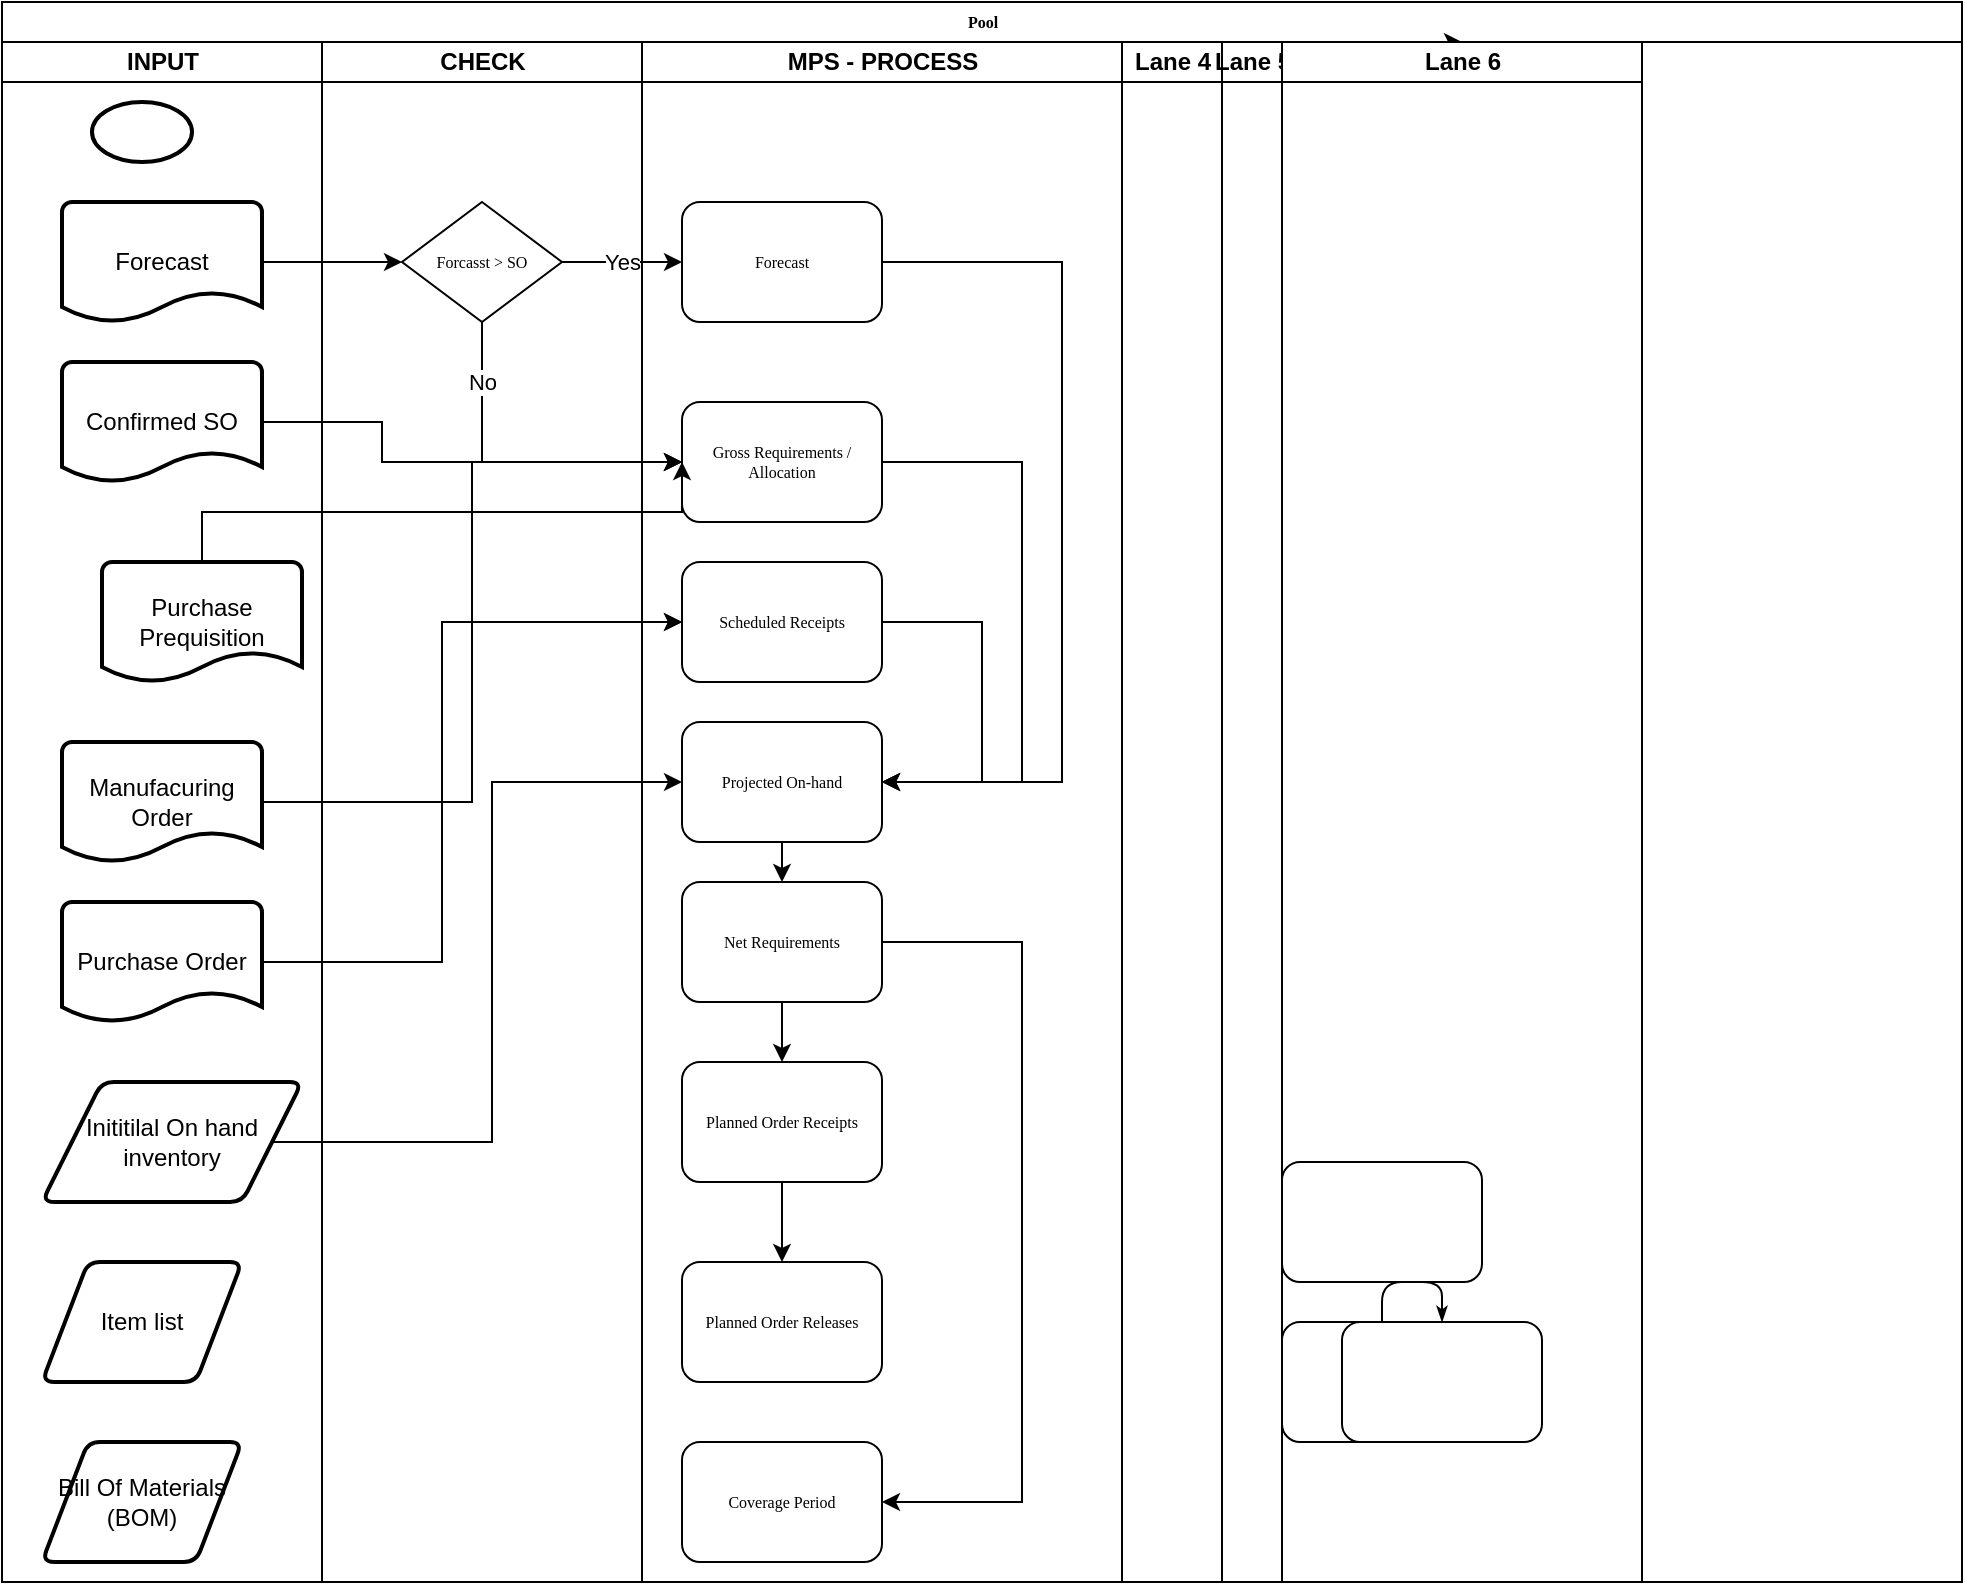<mxfile version="20.3.6" type="github">
  <diagram name="Page-1" id="74e2e168-ea6b-b213-b513-2b3c1d86103e">
    <mxGraphModel dx="1022" dy="476" grid="1" gridSize="10" guides="1" tooltips="1" connect="1" arrows="1" fold="1" page="1" pageScale="1" pageWidth="1100" pageHeight="850" background="none" math="0" shadow="0">
      <root>
        <mxCell id="0" />
        <mxCell id="1" parent="0" />
        <mxCell id="77e6c97f196da883-1" value="Pool" style="swimlane;html=1;childLayout=stackLayout;startSize=20;rounded=0;shadow=0;labelBackgroundColor=none;strokeWidth=1;fontFamily=Verdana;fontSize=8;align=center;" parent="1" vertex="1">
          <mxGeometry x="50" y="40" width="980" height="790" as="geometry" />
        </mxCell>
        <mxCell id="77e6c97f196da883-40" style="edgeStyle=orthogonalEdgeStyle;rounded=1;html=1;labelBackgroundColor=none;startArrow=none;startFill=0;startSize=5;endArrow=classicThin;endFill=1;endSize=5;jettySize=auto;orthogonalLoop=1;strokeWidth=1;fontFamily=Verdana;fontSize=8" parent="77e6c97f196da883-1" source="77e6c97f196da883-23" target="77e6c97f196da883-24" edge="1">
          <mxGeometry relative="1" as="geometry" />
        </mxCell>
        <mxCell id="77e6c97f196da883-2" value="INPUT" style="swimlane;html=1;startSize=20;" parent="77e6c97f196da883-1" vertex="1">
          <mxGeometry y="20" width="160" height="770" as="geometry" />
        </mxCell>
        <mxCell id="5kwwU9iEzWPKpDH_7ptS-1" value="Confirmed SO" style="strokeWidth=2;html=1;shape=mxgraph.flowchart.document2;whiteSpace=wrap;size=0.25;" parent="77e6c97f196da883-2" vertex="1">
          <mxGeometry x="30" y="160" width="100" height="60" as="geometry" />
        </mxCell>
        <mxCell id="5kwwU9iEzWPKpDH_7ptS-2" value="Forecast" style="strokeWidth=2;html=1;shape=mxgraph.flowchart.document2;whiteSpace=wrap;size=0.25;" parent="77e6c97f196da883-2" vertex="1">
          <mxGeometry x="30" y="80" width="100" height="60" as="geometry" />
        </mxCell>
        <mxCell id="5kwwU9iEzWPKpDH_7ptS-3" value="Manufacuring Order" style="strokeWidth=2;html=1;shape=mxgraph.flowchart.document2;whiteSpace=wrap;size=0.25;" parent="77e6c97f196da883-2" vertex="1">
          <mxGeometry x="30" y="350" width="100" height="60" as="geometry" />
        </mxCell>
        <mxCell id="5kwwU9iEzWPKpDH_7ptS-4" value="" style="strokeWidth=2;html=1;shape=mxgraph.flowchart.start_1;whiteSpace=wrap;" parent="77e6c97f196da883-2" vertex="1">
          <mxGeometry x="45" y="30" width="50" height="30" as="geometry" />
        </mxCell>
        <mxCell id="5kwwU9iEzWPKpDH_7ptS-5" value="Item list" style="shape=parallelogram;html=1;strokeWidth=2;perimeter=parallelogramPerimeter;whiteSpace=wrap;rounded=1;arcSize=12;size=0.23;" parent="77e6c97f196da883-2" vertex="1">
          <mxGeometry x="20" y="610" width="100" height="60" as="geometry" />
        </mxCell>
        <mxCell id="5kwwU9iEzWPKpDH_7ptS-47" value="Bill Of Materials&lt;br&gt;(BOM)" style="shape=parallelogram;html=1;strokeWidth=2;perimeter=parallelogramPerimeter;whiteSpace=wrap;rounded=1;arcSize=12;size=0.23;" parent="77e6c97f196da883-2" vertex="1">
          <mxGeometry x="20" y="700" width="100" height="60" as="geometry" />
        </mxCell>
        <mxCell id="5kwwU9iEzWPKpDH_7ptS-49" value="Purchase Order" style="strokeWidth=2;html=1;shape=mxgraph.flowchart.document2;whiteSpace=wrap;size=0.25;" parent="77e6c97f196da883-2" vertex="1">
          <mxGeometry x="30" y="430" width="100" height="60" as="geometry" />
        </mxCell>
        <mxCell id="9wzl4LR-gHRfUlmrai3C-31" value="Inititilal On hand inventory" style="shape=parallelogram;html=1;strokeWidth=2;perimeter=parallelogramPerimeter;whiteSpace=wrap;rounded=1;arcSize=12;size=0.23;" vertex="1" parent="77e6c97f196da883-2">
          <mxGeometry x="20" y="520" width="130" height="60" as="geometry" />
        </mxCell>
        <mxCell id="77e6c97f196da883-3" value="CHECK" style="swimlane;html=1;startSize=20;" parent="77e6c97f196da883-1" vertex="1">
          <mxGeometry x="160" y="20" width="160" height="770" as="geometry" />
        </mxCell>
        <mxCell id="77e6c97f196da883-20" value="Forcasst &amp;gt; SO" style="rhombus;whiteSpace=wrap;html=1;rounded=0;shadow=0;labelBackgroundColor=none;strokeWidth=1;fontFamily=Verdana;fontSize=8;align=center;" parent="77e6c97f196da883-3" vertex="1">
          <mxGeometry x="40" y="80" width="80" height="60" as="geometry" />
        </mxCell>
        <mxCell id="77e6c97f196da883-4" value="MPS - PROCESS" style="swimlane;html=1;startSize=20;" parent="77e6c97f196da883-1" vertex="1">
          <mxGeometry x="320" y="20" width="240" height="770" as="geometry" />
        </mxCell>
        <mxCell id="9wzl4LR-gHRfUlmrai3C-47" style="edgeStyle=elbowEdgeStyle;rounded=0;orthogonalLoop=1;jettySize=auto;html=1;entryX=1;entryY=0.5;entryDx=0;entryDy=0;" edge="1" parent="77e6c97f196da883-4" source="77e6c97f196da883-14" target="9wzl4LR-gHRfUlmrai3C-34">
          <mxGeometry relative="1" as="geometry">
            <Array as="points">
              <mxPoint x="190" y="620" />
            </Array>
          </mxGeometry>
        </mxCell>
        <mxCell id="9wzl4LR-gHRfUlmrai3C-50" style="edgeStyle=elbowEdgeStyle;rounded=0;orthogonalLoop=1;jettySize=auto;elbow=vertical;html=1;" edge="1" parent="77e6c97f196da883-4" source="77e6c97f196da883-14" target="77e6c97f196da883-21">
          <mxGeometry relative="1" as="geometry" />
        </mxCell>
        <mxCell id="77e6c97f196da883-14" value="Net Requirements" style="rounded=1;whiteSpace=wrap;html=1;shadow=0;labelBackgroundColor=none;strokeWidth=1;fontFamily=Verdana;fontSize=8;align=center;" parent="77e6c97f196da883-4" vertex="1">
          <mxGeometry x="20" y="420" width="100" height="60" as="geometry" />
        </mxCell>
        <mxCell id="9wzl4LR-gHRfUlmrai3C-52" style="edgeStyle=elbowEdgeStyle;rounded=0;orthogonalLoop=1;jettySize=auto;elbow=vertical;html=1;entryX=1;entryY=0.5;entryDx=0;entryDy=0;" edge="1" parent="77e6c97f196da883-4" source="77e6c97f196da883-12" target="9wzl4LR-gHRfUlmrai3C-30">
          <mxGeometry relative="1" as="geometry">
            <Array as="points">
              <mxPoint x="190" y="270" />
            </Array>
          </mxGeometry>
        </mxCell>
        <mxCell id="77e6c97f196da883-12" value="Gross Requirements / Allocation" style="rounded=1;whiteSpace=wrap;html=1;shadow=0;labelBackgroundColor=none;strokeWidth=1;fontFamily=Verdana;fontSize=8;align=center;" parent="77e6c97f196da883-4" vertex="1">
          <mxGeometry x="20" y="180" width="100" height="60" as="geometry" />
        </mxCell>
        <mxCell id="9wzl4LR-gHRfUlmrai3C-51" style="edgeStyle=elbowEdgeStyle;rounded=0;orthogonalLoop=1;jettySize=auto;html=1;entryX=1;entryY=0.5;entryDx=0;entryDy=0;elbow=vertical;" edge="1" parent="77e6c97f196da883-4" source="77e6c97f196da883-18" target="9wzl4LR-gHRfUlmrai3C-30">
          <mxGeometry relative="1" as="geometry">
            <Array as="points">
              <mxPoint x="210" y="240" />
            </Array>
          </mxGeometry>
        </mxCell>
        <mxCell id="77e6c97f196da883-18" value="Forecast" style="rounded=1;whiteSpace=wrap;html=1;shadow=0;labelBackgroundColor=none;strokeWidth=1;fontFamily=Verdana;fontSize=8;align=center;" parent="77e6c97f196da883-4" vertex="1">
          <mxGeometry x="20" y="80" width="100" height="60" as="geometry" />
        </mxCell>
        <mxCell id="9wzl4LR-gHRfUlmrai3C-53" style="edgeStyle=elbowEdgeStyle;rounded=0;orthogonalLoop=1;jettySize=auto;elbow=vertical;html=1;" edge="1" parent="77e6c97f196da883-4" source="77e6c97f196da883-17" target="9wzl4LR-gHRfUlmrai3C-30">
          <mxGeometry relative="1" as="geometry">
            <Array as="points">
              <mxPoint x="170" y="370" />
            </Array>
          </mxGeometry>
        </mxCell>
        <mxCell id="77e6c97f196da883-17" value="Scheduled Receipts" style="rounded=1;whiteSpace=wrap;html=1;shadow=0;labelBackgroundColor=none;strokeWidth=1;fontFamily=Verdana;fontSize=8;align=center;" parent="77e6c97f196da883-4" vertex="1">
          <mxGeometry x="20" y="260" width="100" height="60" as="geometry" />
        </mxCell>
        <mxCell id="9wzl4LR-gHRfUlmrai3C-57" style="edgeStyle=elbowEdgeStyle;rounded=0;orthogonalLoop=1;jettySize=auto;elbow=vertical;html=1;" edge="1" parent="77e6c97f196da883-4" source="9wzl4LR-gHRfUlmrai3C-30" target="77e6c97f196da883-14">
          <mxGeometry relative="1" as="geometry" />
        </mxCell>
        <mxCell id="9wzl4LR-gHRfUlmrai3C-30" value="Projected On-hand" style="rounded=1;whiteSpace=wrap;html=1;shadow=0;labelBackgroundColor=none;strokeWidth=1;fontFamily=Verdana;fontSize=8;align=center;" vertex="1" parent="77e6c97f196da883-4">
          <mxGeometry x="20" y="340" width="100" height="60" as="geometry" />
        </mxCell>
        <mxCell id="77e6c97f196da883-19" value="Planned Order Releases" style="rounded=1;whiteSpace=wrap;html=1;shadow=0;labelBackgroundColor=none;strokeWidth=1;fontFamily=Verdana;fontSize=8;align=center;" parent="77e6c97f196da883-4" vertex="1">
          <mxGeometry x="20" y="610" width="100" height="60" as="geometry" />
        </mxCell>
        <mxCell id="9wzl4LR-gHRfUlmrai3C-46" style="edgeStyle=elbowEdgeStyle;rounded=0;orthogonalLoop=1;jettySize=auto;html=1;" edge="1" parent="77e6c97f196da883-4" source="77e6c97f196da883-21" target="77e6c97f196da883-19">
          <mxGeometry relative="1" as="geometry" />
        </mxCell>
        <mxCell id="77e6c97f196da883-21" value="Planned Order Receipts" style="rounded=1;whiteSpace=wrap;html=1;shadow=0;labelBackgroundColor=none;strokeWidth=1;fontFamily=Verdana;fontSize=8;align=center;" parent="77e6c97f196da883-4" vertex="1">
          <mxGeometry x="20" y="510" width="100" height="60" as="geometry" />
        </mxCell>
        <mxCell id="9wzl4LR-gHRfUlmrai3C-34" value="Coverage Period" style="rounded=1;whiteSpace=wrap;html=1;shadow=0;labelBackgroundColor=none;strokeWidth=1;fontFamily=Verdana;fontSize=8;align=center;" vertex="1" parent="77e6c97f196da883-4">
          <mxGeometry x="20" y="700" width="100" height="60" as="geometry" />
        </mxCell>
        <mxCell id="9wzl4LR-gHRfUlmrai3C-56" style="edgeStyle=elbowEdgeStyle;rounded=0;orthogonalLoop=1;jettySize=auto;elbow=vertical;html=1;exitX=1;exitY=0;exitDx=0;exitDy=0;entryX=0.5;entryY=0;entryDx=0;entryDy=0;" edge="1" parent="77e6c97f196da883-1" source="77e6c97f196da883-5" target="77e6c97f196da883-7">
          <mxGeometry relative="1" as="geometry" />
        </mxCell>
        <mxCell id="77e6c97f196da883-5" value="Lane 4" style="swimlane;html=1;startSize=20;" parent="77e6c97f196da883-1" vertex="1">
          <mxGeometry x="560" y="20" width="50" height="770" as="geometry" />
        </mxCell>
        <mxCell id="77e6c97f196da883-6" value="Lane 5" style="swimlane;html=1;startSize=20;" parent="77e6c97f196da883-1" vertex="1">
          <mxGeometry x="610" y="20" width="30" height="770" as="geometry" />
        </mxCell>
        <mxCell id="77e6c97f196da883-22" value="" style="rounded=1;whiteSpace=wrap;html=1;shadow=0;labelBackgroundColor=none;strokeWidth=1;fontFamily=Verdana;fontSize=8;align=center;" parent="77e6c97f196da883-6" vertex="1">
          <mxGeometry x="30" y="560" width="100" height="60" as="geometry" />
        </mxCell>
        <mxCell id="77e6c97f196da883-23" value="" style="rounded=1;whiteSpace=wrap;html=1;shadow=0;labelBackgroundColor=none;strokeWidth=1;fontFamily=Verdana;fontSize=8;align=center;" parent="77e6c97f196da883-6" vertex="1">
          <mxGeometry x="30" y="640" width="100" height="60" as="geometry" />
        </mxCell>
        <mxCell id="9wzl4LR-gHRfUlmrai3C-35" style="edgeStyle=orthogonalEdgeStyle;rounded=0;orthogonalLoop=1;jettySize=auto;html=1;exitX=1;exitY=0.5;exitDx=0;exitDy=0;exitPerimeter=0;entryX=0;entryY=0.5;entryDx=0;entryDy=0;" edge="1" parent="77e6c97f196da883-1" source="5kwwU9iEzWPKpDH_7ptS-2" target="77e6c97f196da883-20">
          <mxGeometry relative="1" as="geometry" />
        </mxCell>
        <mxCell id="9wzl4LR-gHRfUlmrai3C-36" value="Yes" style="edgeStyle=orthogonalEdgeStyle;rounded=0;orthogonalLoop=1;jettySize=auto;html=1;" edge="1" parent="77e6c97f196da883-1" source="77e6c97f196da883-20" target="77e6c97f196da883-18">
          <mxGeometry relative="1" as="geometry" />
        </mxCell>
        <mxCell id="9wzl4LR-gHRfUlmrai3C-38" value="No" style="edgeStyle=orthogonalEdgeStyle;rounded=0;orthogonalLoop=1;jettySize=auto;html=1;entryX=0;entryY=0.5;entryDx=0;entryDy=0;" edge="1" parent="77e6c97f196da883-1" source="77e6c97f196da883-20" target="77e6c97f196da883-12">
          <mxGeometry x="-0.647" relative="1" as="geometry">
            <Array as="points">
              <mxPoint x="240" y="230" />
            </Array>
            <mxPoint as="offset" />
          </mxGeometry>
        </mxCell>
        <mxCell id="9wzl4LR-gHRfUlmrai3C-39" style="edgeStyle=orthogonalEdgeStyle;rounded=0;orthogonalLoop=1;jettySize=auto;html=1;entryX=0;entryY=0.5;entryDx=0;entryDy=0;" edge="1" parent="77e6c97f196da883-1" source="5kwwU9iEzWPKpDH_7ptS-1" target="77e6c97f196da883-12">
          <mxGeometry relative="1" as="geometry">
            <Array as="points">
              <mxPoint x="190" y="210" />
              <mxPoint x="190" y="230" />
            </Array>
          </mxGeometry>
        </mxCell>
        <mxCell id="9wzl4LR-gHRfUlmrai3C-41" style="edgeStyle=orthogonalEdgeStyle;rounded=0;orthogonalLoop=1;jettySize=auto;html=1;entryX=0;entryY=0.5;entryDx=0;entryDy=0;" edge="1" parent="77e6c97f196da883-1" source="5kwwU9iEzWPKpDH_7ptS-3" target="77e6c97f196da883-12">
          <mxGeometry relative="1" as="geometry" />
        </mxCell>
        <mxCell id="9wzl4LR-gHRfUlmrai3C-42" style="edgeStyle=orthogonalEdgeStyle;rounded=0;orthogonalLoop=1;jettySize=auto;html=1;entryX=0;entryY=0.5;entryDx=0;entryDy=0;" edge="1" parent="77e6c97f196da883-1" source="9wzl4LR-gHRfUlmrai3C-31" target="9wzl4LR-gHRfUlmrai3C-30">
          <mxGeometry relative="1" as="geometry" />
        </mxCell>
        <mxCell id="9wzl4LR-gHRfUlmrai3C-43" style="edgeStyle=orthogonalEdgeStyle;rounded=0;orthogonalLoop=1;jettySize=auto;html=1;entryX=0;entryY=0.5;entryDx=0;entryDy=0;" edge="1" parent="77e6c97f196da883-1" source="5kwwU9iEzWPKpDH_7ptS-3" target="77e6c97f196da883-17">
          <mxGeometry relative="1" as="geometry">
            <Array as="points">
              <mxPoint x="220" y="400" />
              <mxPoint x="220" y="310" />
            </Array>
          </mxGeometry>
        </mxCell>
        <mxCell id="9wzl4LR-gHRfUlmrai3C-48" style="edgeStyle=elbowEdgeStyle;rounded=0;orthogonalLoop=1;jettySize=auto;html=1;entryX=0;entryY=0.5;entryDx=0;entryDy=0;" edge="1" parent="77e6c97f196da883-1" source="5kwwU9iEzWPKpDH_7ptS-49" target="77e6c97f196da883-17">
          <mxGeometry relative="1" as="geometry">
            <Array as="points">
              <mxPoint x="220" y="390" />
              <mxPoint x="210" y="410" />
            </Array>
          </mxGeometry>
        </mxCell>
        <mxCell id="77e6c97f196da883-7" value="Lane 6" style="swimlane;html=1;startSize=20;" parent="77e6c97f196da883-1" vertex="1">
          <mxGeometry x="640" y="20" width="180" height="770" as="geometry" />
        </mxCell>
        <mxCell id="77e6c97f196da883-24" value="" style="rounded=1;whiteSpace=wrap;html=1;shadow=0;labelBackgroundColor=none;strokeWidth=1;fontFamily=Verdana;fontSize=8;align=center;" parent="77e6c97f196da883-7" vertex="1">
          <mxGeometry x="30" y="640" width="100" height="60" as="geometry" />
        </mxCell>
        <mxCell id="9wzl4LR-gHRfUlmrai3C-40" style="edgeStyle=elbowEdgeStyle;rounded=0;orthogonalLoop=1;jettySize=auto;html=1;entryX=0;entryY=0.5;entryDx=0;entryDy=0;elbow=vertical;" edge="1" parent="1" source="cs6pRG8HyJXlDDvrZ59S-1" target="77e6c97f196da883-12">
          <mxGeometry relative="1" as="geometry" />
        </mxCell>
        <mxCell id="cs6pRG8HyJXlDDvrZ59S-1" value="Purchase Prequisition" style="strokeWidth=2;html=1;shape=mxgraph.flowchart.document2;whiteSpace=wrap;size=0.25;" parent="1" vertex="1">
          <mxGeometry x="100" y="320" width="100" height="60" as="geometry" />
        </mxCell>
      </root>
    </mxGraphModel>
  </diagram>
</mxfile>
